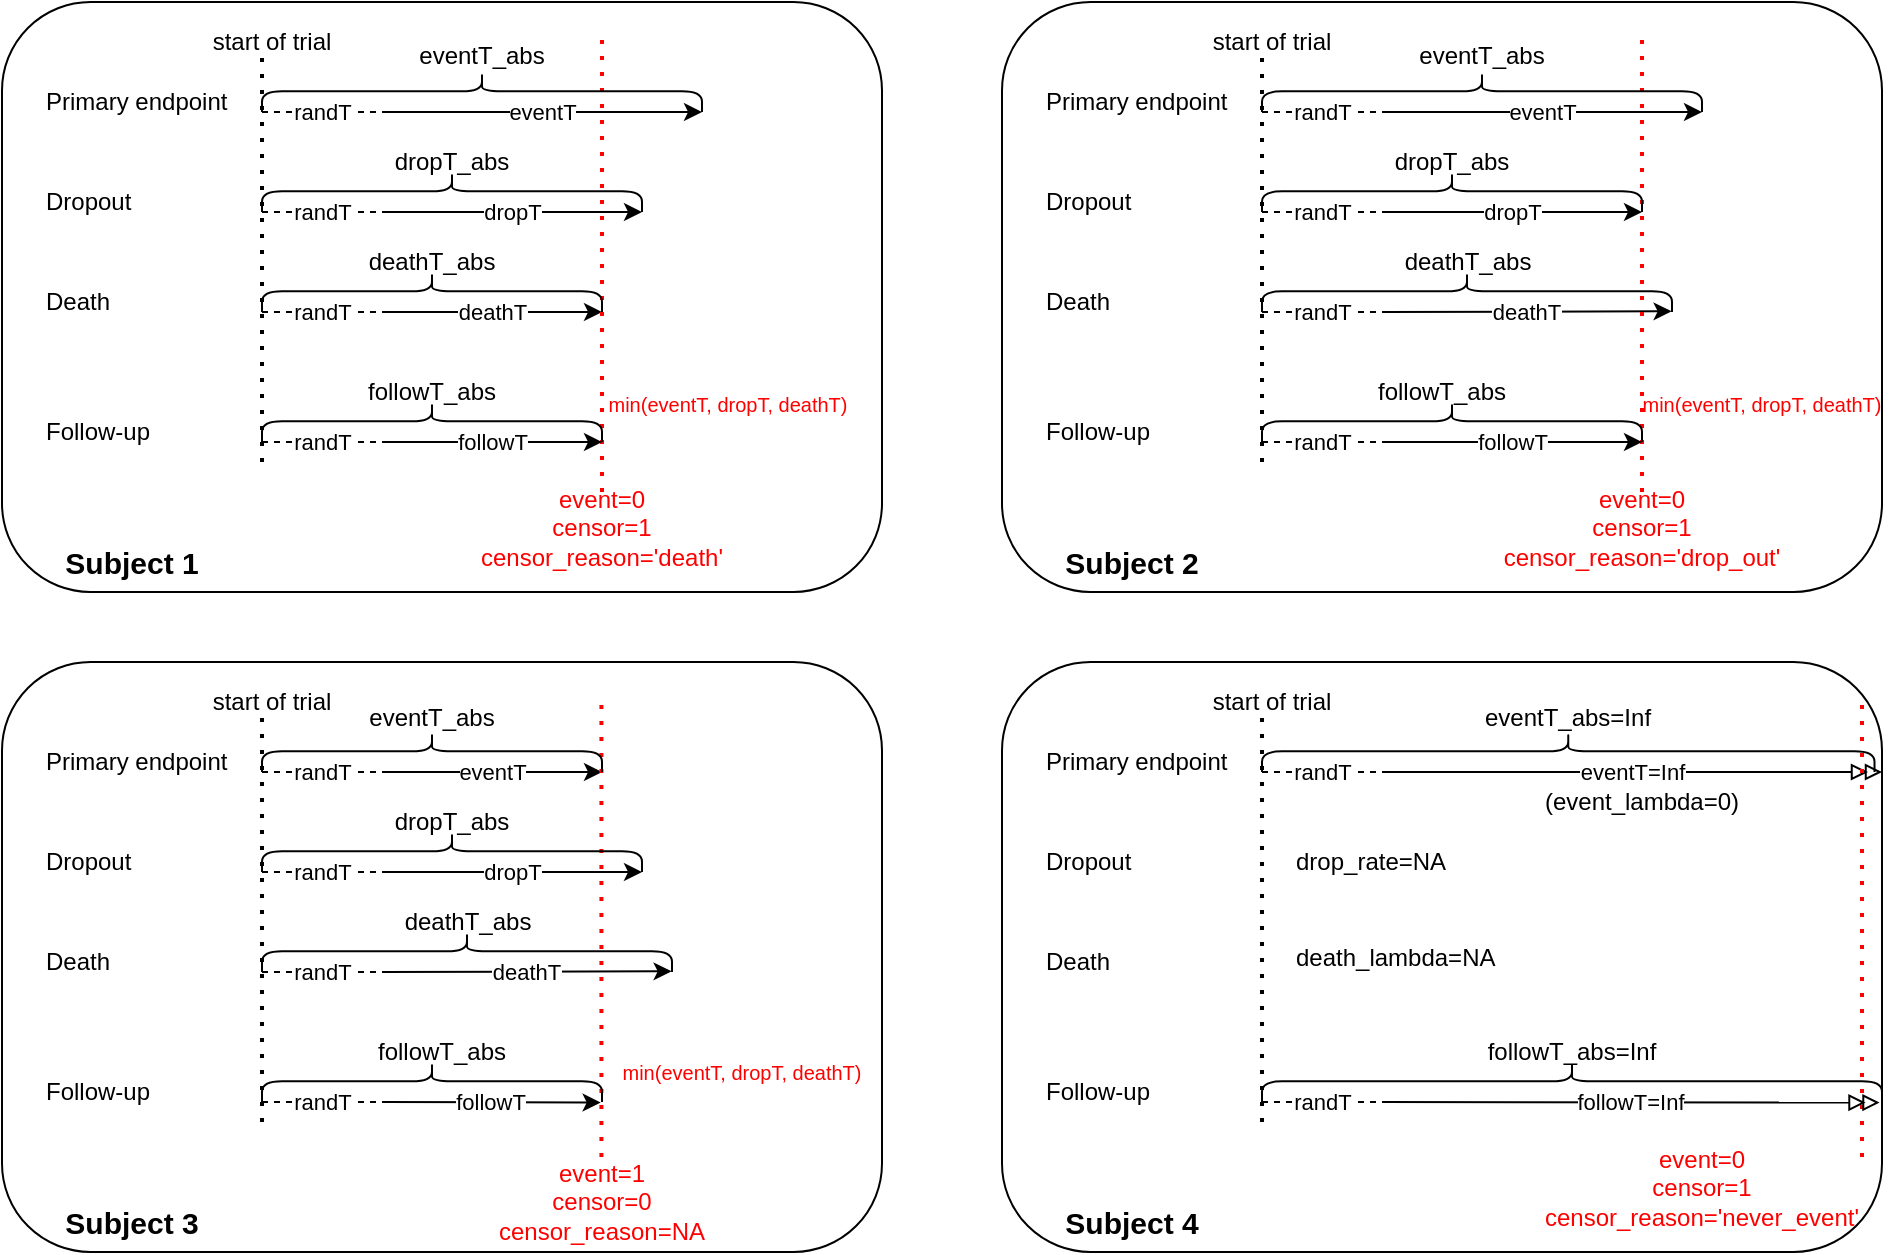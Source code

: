 <mxfile version="21.0.6" type="device"><diagram name="Page-1" id="hdJVWLx4rwf0YEgVmwR_"><mxGraphModel dx="1434" dy="764" grid="1" gridSize="10" guides="1" tooltips="1" connect="1" arrows="1" fold="1" page="1" pageScale="1" pageWidth="850" pageHeight="1100" math="0" shadow="0"><root><mxCell id="0"/><mxCell id="1" parent="0"/><mxCell id="ZsOKJCQxSOJqjVuLEOHI-35" value="" style="rounded=1;whiteSpace=wrap;html=1;" parent="1" vertex="1"><mxGeometry x="520" y="325" width="440" height="295" as="geometry"/></mxCell><mxCell id="ZsOKJCQxSOJqjVuLEOHI-33" value="" style="rounded=1;whiteSpace=wrap;html=1;" parent="1" vertex="1"><mxGeometry x="20" y="325" width="440" height="295" as="geometry"/></mxCell><mxCell id="ZsOKJCQxSOJqjVuLEOHI-1" value="dropT" style="endArrow=classic;html=1;rounded=0;" parent="1" edge="1"><mxGeometry width="50" height="50" relative="1" as="geometry"><mxPoint x="210" y="430" as="sourcePoint"/><mxPoint x="340" y="430" as="targetPoint"/></mxGeometry></mxCell><mxCell id="ZsOKJCQxSOJqjVuLEOHI-2" value="eventT" style="endArrow=classic;html=1;rounded=0;" parent="1" edge="1"><mxGeometry width="50" height="50" relative="1" as="geometry"><mxPoint x="210" y="380" as="sourcePoint"/><mxPoint x="370" y="380" as="targetPoint"/></mxGeometry></mxCell><mxCell id="ZsOKJCQxSOJqjVuLEOHI-3" value="deathT" style="endArrow=classic;html=1;rounded=0;" parent="1" edge="1"><mxGeometry width="50" height="50" relative="1" as="geometry"><mxPoint x="210" y="480" as="sourcePoint"/><mxPoint x="320" y="480" as="targetPoint"/></mxGeometry></mxCell><mxCell id="ZsOKJCQxSOJqjVuLEOHI-7" value="Primary endpoint" style="text;html=1;strokeColor=none;fillColor=none;align=left;verticalAlign=middle;whiteSpace=wrap;rounded=0;" parent="1" vertex="1"><mxGeometry x="40" y="360" width="110" height="30" as="geometry"/></mxCell><mxCell id="ZsOKJCQxSOJqjVuLEOHI-8" value="Dropout" style="text;html=1;strokeColor=none;fillColor=none;align=left;verticalAlign=middle;whiteSpace=wrap;rounded=0;" parent="1" vertex="1"><mxGeometry x="40" y="410" width="110" height="30" as="geometry"/></mxCell><mxCell id="ZsOKJCQxSOJqjVuLEOHI-9" value="Death" style="text;html=1;strokeColor=none;fillColor=none;align=left;verticalAlign=middle;whiteSpace=wrap;rounded=0;" parent="1" vertex="1"><mxGeometry x="40" y="460" width="110" height="30" as="geometry"/></mxCell><mxCell id="ZsOKJCQxSOJqjVuLEOHI-10" value="randT" style="endArrow=none;dashed=1;html=1;rounded=0;" parent="1" edge="1"><mxGeometry width="50" height="50" relative="1" as="geometry"><mxPoint x="150" y="380" as="sourcePoint"/><mxPoint x="210" y="380" as="targetPoint"/></mxGeometry></mxCell><mxCell id="ZsOKJCQxSOJqjVuLEOHI-11" value="randT" style="endArrow=none;dashed=1;html=1;rounded=0;" parent="1" edge="1"><mxGeometry width="50" height="50" relative="1" as="geometry"><mxPoint x="150" y="430" as="sourcePoint"/><mxPoint x="210" y="430" as="targetPoint"/></mxGeometry></mxCell><mxCell id="ZsOKJCQxSOJqjVuLEOHI-12" value="randT" style="endArrow=none;dashed=1;html=1;rounded=0;" parent="1" edge="1"><mxGeometry width="50" height="50" relative="1" as="geometry"><mxPoint x="150" y="480" as="sourcePoint"/><mxPoint x="210" y="480" as="targetPoint"/></mxGeometry></mxCell><mxCell id="ZsOKJCQxSOJqjVuLEOHI-15" value="" style="endArrow=none;dashed=1;html=1;dashPattern=1 3;strokeWidth=2;rounded=0;exitX=1;exitY=1;exitDx=0;exitDy=0;" parent="1" source="ZsOKJCQxSOJqjVuLEOHI-27" edge="1"><mxGeometry width="50" height="50" relative="1" as="geometry"><mxPoint x="150" y="470" as="sourcePoint"/><mxPoint x="150" y="350" as="targetPoint"/></mxGeometry></mxCell><mxCell id="ZsOKJCQxSOJqjVuLEOHI-16" value="start of trial" style="text;html=1;strokeColor=none;fillColor=none;align=center;verticalAlign=middle;whiteSpace=wrap;rounded=0;" parent="1" vertex="1"><mxGeometry x="100" y="330" width="110" height="30" as="geometry"/></mxCell><mxCell id="ZsOKJCQxSOJqjVuLEOHI-17" value="" style="endArrow=none;dashed=1;html=1;dashPattern=1 3;strokeWidth=2;rounded=0;strokeColor=#FF0000;" parent="1" edge="1"><mxGeometry width="50" height="50" relative="1" as="geometry"><mxPoint x="320" y="570" as="sourcePoint"/><mxPoint x="320" y="340" as="targetPoint"/></mxGeometry></mxCell><mxCell id="ZsOKJCQxSOJqjVuLEOHI-18" value="" style="shape=curlyBracket;whiteSpace=wrap;html=1;rounded=1;flipH=1;labelPosition=right;verticalLabelPosition=middle;align=left;verticalAlign=middle;rotation=-90;size=0.483;fillColor=default;" parent="1" vertex="1"><mxGeometry x="250" y="260" width="20" height="220" as="geometry"/></mxCell><mxCell id="ZsOKJCQxSOJqjVuLEOHI-20" value="eventT_abs" style="text;html=1;strokeColor=none;fillColor=none;align=center;verticalAlign=middle;whiteSpace=wrap;rounded=0;" parent="1" vertex="1"><mxGeometry x="230" y="337" width="60" height="30" as="geometry"/></mxCell><mxCell id="ZsOKJCQxSOJqjVuLEOHI-21" value="" style="shape=curlyBracket;whiteSpace=wrap;html=1;rounded=1;flipH=1;labelPosition=right;verticalLabelPosition=middle;align=left;verticalAlign=middle;rotation=-90;size=0.483;fillColor=default;" parent="1" vertex="1"><mxGeometry x="235" y="325" width="20" height="190" as="geometry"/></mxCell><mxCell id="ZsOKJCQxSOJqjVuLEOHI-22" value="" style="shape=curlyBracket;whiteSpace=wrap;html=1;rounded=1;flipH=1;labelPosition=right;verticalLabelPosition=middle;align=left;verticalAlign=middle;rotation=-90;size=0.483;fillColor=default;" parent="1" vertex="1"><mxGeometry x="225" y="385" width="20" height="170" as="geometry"/></mxCell><mxCell id="ZsOKJCQxSOJqjVuLEOHI-24" value="dropT_abs" style="text;html=1;strokeColor=none;fillColor=none;align=center;verticalAlign=middle;whiteSpace=wrap;rounded=0;" parent="1" vertex="1"><mxGeometry x="215" y="390" width="60" height="30" as="geometry"/></mxCell><mxCell id="ZsOKJCQxSOJqjVuLEOHI-25" value="deathT_abs" style="text;html=1;strokeColor=none;fillColor=none;align=center;verticalAlign=middle;whiteSpace=wrap;rounded=0;" parent="1" vertex="1"><mxGeometry x="205" y="440" width="60" height="30" as="geometry"/></mxCell><mxCell id="ZsOKJCQxSOJqjVuLEOHI-26" value="followT" style="endArrow=classic;html=1;rounded=0;" parent="1" edge="1"><mxGeometry width="50" height="50" relative="1" as="geometry"><mxPoint x="210" y="545" as="sourcePoint"/><mxPoint x="320" y="545" as="targetPoint"/></mxGeometry></mxCell><mxCell id="ZsOKJCQxSOJqjVuLEOHI-27" value="Follow-up" style="text;html=1;strokeColor=none;fillColor=none;align=left;verticalAlign=middle;whiteSpace=wrap;rounded=0;" parent="1" vertex="1"><mxGeometry x="40" y="525" width="110" height="30" as="geometry"/></mxCell><mxCell id="ZsOKJCQxSOJqjVuLEOHI-28" value="randT" style="endArrow=none;dashed=1;html=1;rounded=0;" parent="1" edge="1"><mxGeometry width="50" height="50" relative="1" as="geometry"><mxPoint x="150" y="545" as="sourcePoint"/><mxPoint x="210" y="545" as="targetPoint"/></mxGeometry></mxCell><mxCell id="ZsOKJCQxSOJqjVuLEOHI-29" value="" style="shape=curlyBracket;whiteSpace=wrap;html=1;rounded=1;flipH=1;labelPosition=right;verticalLabelPosition=middle;align=left;verticalAlign=middle;rotation=-90;size=0.483;fillColor=default;" parent="1" vertex="1"><mxGeometry x="225" y="450" width="20" height="170" as="geometry"/></mxCell><mxCell id="ZsOKJCQxSOJqjVuLEOHI-30" value="followT_abs" style="text;html=1;strokeColor=none;fillColor=none;align=center;verticalAlign=middle;whiteSpace=wrap;rounded=0;" parent="1" vertex="1"><mxGeometry x="205" y="505" width="60" height="30" as="geometry"/></mxCell><mxCell id="ZsOKJCQxSOJqjVuLEOHI-31" value="min(eventT, dropT, deathT)" style="text;html=1;strokeColor=none;fillColor=none;align=center;verticalAlign=middle;whiteSpace=wrap;rounded=0;fontSize=10;fontColor=#ff0000;" parent="1" vertex="1"><mxGeometry x="313" y="511" width="140" height="30" as="geometry"/></mxCell><mxCell id="ZsOKJCQxSOJqjVuLEOHI-32" value="event=0&lt;br&gt;censor=1&lt;br&gt;censor_reason='death'" style="text;html=1;strokeColor=none;fillColor=none;align=center;verticalAlign=middle;whiteSpace=wrap;rounded=0;fontColor=#ff0000;" parent="1" vertex="1"><mxGeometry x="290" y="572.5" width="60" height="30" as="geometry"/></mxCell><mxCell id="ZsOKJCQxSOJqjVuLEOHI-34" value="Subject 1" style="text;html=1;strokeColor=none;fillColor=none;align=center;verticalAlign=middle;whiteSpace=wrap;rounded=0;fontStyle=1;fontSize=15;" parent="1" vertex="1"><mxGeometry x="40" y="590" width="90" height="30" as="geometry"/></mxCell><mxCell id="ZsOKJCQxSOJqjVuLEOHI-36" value="dropT" style="endArrow=classic;html=1;rounded=0;" parent="1" edge="1"><mxGeometry width="50" height="50" relative="1" as="geometry"><mxPoint x="710" y="430" as="sourcePoint"/><mxPoint x="840" y="430" as="targetPoint"/></mxGeometry></mxCell><mxCell id="ZsOKJCQxSOJqjVuLEOHI-37" value="eventT" style="endArrow=classic;html=1;rounded=0;" parent="1" edge="1"><mxGeometry width="50" height="50" relative="1" as="geometry"><mxPoint x="710" y="380" as="sourcePoint"/><mxPoint x="870" y="380" as="targetPoint"/></mxGeometry></mxCell><mxCell id="ZsOKJCQxSOJqjVuLEOHI-38" value="deathT" style="endArrow=classic;html=1;rounded=0;entryX=0.983;entryY=0.999;entryDx=0;entryDy=0;entryPerimeter=0;" parent="1" target="ZsOKJCQxSOJqjVuLEOHI-51" edge="1"><mxGeometry width="50" height="50" relative="1" as="geometry"><mxPoint x="710" y="480" as="sourcePoint"/><mxPoint x="850" y="480" as="targetPoint"/></mxGeometry></mxCell><mxCell id="ZsOKJCQxSOJqjVuLEOHI-39" value="Primary endpoint" style="text;html=1;strokeColor=none;fillColor=none;align=left;verticalAlign=middle;whiteSpace=wrap;rounded=0;" parent="1" vertex="1"><mxGeometry x="540" y="360" width="110" height="30" as="geometry"/></mxCell><mxCell id="ZsOKJCQxSOJqjVuLEOHI-40" value="Dropout" style="text;html=1;strokeColor=none;fillColor=none;align=left;verticalAlign=middle;whiteSpace=wrap;rounded=0;" parent="1" vertex="1"><mxGeometry x="540" y="410" width="110" height="30" as="geometry"/></mxCell><mxCell id="ZsOKJCQxSOJqjVuLEOHI-41" value="Death" style="text;html=1;strokeColor=none;fillColor=none;align=left;verticalAlign=middle;whiteSpace=wrap;rounded=0;" parent="1" vertex="1"><mxGeometry x="540" y="460" width="110" height="30" as="geometry"/></mxCell><mxCell id="ZsOKJCQxSOJqjVuLEOHI-42" value="randT" style="endArrow=none;dashed=1;html=1;rounded=0;" parent="1" edge="1"><mxGeometry width="50" height="50" relative="1" as="geometry"><mxPoint x="650" y="380" as="sourcePoint"/><mxPoint x="710" y="380" as="targetPoint"/></mxGeometry></mxCell><mxCell id="ZsOKJCQxSOJqjVuLEOHI-43" value="randT" style="endArrow=none;dashed=1;html=1;rounded=0;" parent="1" edge="1"><mxGeometry width="50" height="50" relative="1" as="geometry"><mxPoint x="650" y="430" as="sourcePoint"/><mxPoint x="710" y="430" as="targetPoint"/></mxGeometry></mxCell><mxCell id="ZsOKJCQxSOJqjVuLEOHI-44" value="randT" style="endArrow=none;dashed=1;html=1;rounded=0;" parent="1" edge="1"><mxGeometry width="50" height="50" relative="1" as="geometry"><mxPoint x="650" y="480" as="sourcePoint"/><mxPoint x="710" y="480" as="targetPoint"/></mxGeometry></mxCell><mxCell id="ZsOKJCQxSOJqjVuLEOHI-45" value="" style="endArrow=none;dashed=1;html=1;dashPattern=1 3;strokeWidth=2;rounded=0;exitX=1;exitY=1;exitDx=0;exitDy=0;" parent="1" source="ZsOKJCQxSOJqjVuLEOHI-55" edge="1"><mxGeometry width="50" height="50" relative="1" as="geometry"><mxPoint x="650" y="470" as="sourcePoint"/><mxPoint x="650" y="350" as="targetPoint"/></mxGeometry></mxCell><mxCell id="ZsOKJCQxSOJqjVuLEOHI-46" value="start of trial" style="text;html=1;strokeColor=none;fillColor=none;align=center;verticalAlign=middle;whiteSpace=wrap;rounded=0;" parent="1" vertex="1"><mxGeometry x="600" y="330" width="110" height="30" as="geometry"/></mxCell><mxCell id="ZsOKJCQxSOJqjVuLEOHI-47" value="" style="endArrow=none;dashed=1;html=1;dashPattern=1 3;strokeWidth=2;rounded=0;strokeColor=#FF0000;" parent="1" edge="1"><mxGeometry width="50" height="50" relative="1" as="geometry"><mxPoint x="840" y="570" as="sourcePoint"/><mxPoint x="840" y="340" as="targetPoint"/></mxGeometry></mxCell><mxCell id="ZsOKJCQxSOJqjVuLEOHI-48" value="" style="shape=curlyBracket;whiteSpace=wrap;html=1;rounded=1;flipH=1;labelPosition=right;verticalLabelPosition=middle;align=left;verticalAlign=middle;rotation=-90;size=0.483;fillColor=default;" parent="1" vertex="1"><mxGeometry x="750" y="260" width="20" height="220" as="geometry"/></mxCell><mxCell id="ZsOKJCQxSOJqjVuLEOHI-49" value="eventT_abs" style="text;html=1;strokeColor=none;fillColor=none;align=center;verticalAlign=middle;whiteSpace=wrap;rounded=0;" parent="1" vertex="1"><mxGeometry x="730" y="337" width="60" height="30" as="geometry"/></mxCell><mxCell id="ZsOKJCQxSOJqjVuLEOHI-50" value="" style="shape=curlyBracket;whiteSpace=wrap;html=1;rounded=1;flipH=1;labelPosition=right;verticalLabelPosition=middle;align=left;verticalAlign=middle;rotation=-90;size=0.483;fillColor=default;" parent="1" vertex="1"><mxGeometry x="735" y="325" width="20" height="190" as="geometry"/></mxCell><mxCell id="ZsOKJCQxSOJqjVuLEOHI-51" value="" style="shape=curlyBracket;whiteSpace=wrap;html=1;rounded=1;flipH=1;labelPosition=right;verticalLabelPosition=middle;align=left;verticalAlign=middle;rotation=-90;size=0.483;fillColor=default;" parent="1" vertex="1"><mxGeometry x="742.5" y="367.5" width="20" height="205" as="geometry"/></mxCell><mxCell id="ZsOKJCQxSOJqjVuLEOHI-52" value="dropT_abs" style="text;html=1;strokeColor=none;fillColor=none;align=center;verticalAlign=middle;whiteSpace=wrap;rounded=0;" parent="1" vertex="1"><mxGeometry x="715" y="390" width="60" height="30" as="geometry"/></mxCell><mxCell id="ZsOKJCQxSOJqjVuLEOHI-53" value="deathT_abs" style="text;html=1;strokeColor=none;fillColor=none;align=center;verticalAlign=middle;whiteSpace=wrap;rounded=0;" parent="1" vertex="1"><mxGeometry x="722.5" y="440" width="60" height="30" as="geometry"/></mxCell><mxCell id="ZsOKJCQxSOJqjVuLEOHI-54" value="followT" style="endArrow=classic;html=1;rounded=0;" parent="1" edge="1"><mxGeometry width="50" height="50" relative="1" as="geometry"><mxPoint x="710" y="545" as="sourcePoint"/><mxPoint x="840" y="545" as="targetPoint"/></mxGeometry></mxCell><mxCell id="ZsOKJCQxSOJqjVuLEOHI-55" value="Follow-up" style="text;html=1;strokeColor=none;fillColor=none;align=left;verticalAlign=middle;whiteSpace=wrap;rounded=0;" parent="1" vertex="1"><mxGeometry x="540" y="525" width="110" height="30" as="geometry"/></mxCell><mxCell id="ZsOKJCQxSOJqjVuLEOHI-56" value="randT" style="endArrow=none;dashed=1;html=1;rounded=0;" parent="1" edge="1"><mxGeometry width="50" height="50" relative="1" as="geometry"><mxPoint x="650" y="545" as="sourcePoint"/><mxPoint x="710" y="545" as="targetPoint"/></mxGeometry></mxCell><mxCell id="ZsOKJCQxSOJqjVuLEOHI-57" value="" style="shape=curlyBracket;whiteSpace=wrap;html=1;rounded=1;flipH=1;labelPosition=right;verticalLabelPosition=middle;align=left;verticalAlign=middle;rotation=-90;size=0.483;fillColor=default;" parent="1" vertex="1"><mxGeometry x="735" y="440" width="20" height="190" as="geometry"/></mxCell><mxCell id="ZsOKJCQxSOJqjVuLEOHI-58" value="followT_abs" style="text;html=1;strokeColor=none;fillColor=none;align=center;verticalAlign=middle;whiteSpace=wrap;rounded=0;" parent="1" vertex="1"><mxGeometry x="710" y="505" width="60" height="30" as="geometry"/></mxCell><mxCell id="ZsOKJCQxSOJqjVuLEOHI-59" value="min(eventT, dropT, deathT)" style="text;html=1;strokeColor=none;fillColor=none;align=center;verticalAlign=middle;whiteSpace=wrap;rounded=0;fontSize=10;fontColor=#ff0000;" parent="1" vertex="1"><mxGeometry x="830" y="511" width="140" height="30" as="geometry"/></mxCell><mxCell id="ZsOKJCQxSOJqjVuLEOHI-60" value="event=0&lt;br&gt;censor=1&lt;br&gt;censor_reason='drop_out'" style="text;html=1;strokeColor=none;fillColor=none;align=center;verticalAlign=middle;whiteSpace=wrap;rounded=0;fontColor=#ff0000;" parent="1" vertex="1"><mxGeometry x="810" y="572.5" width="60" height="30" as="geometry"/></mxCell><mxCell id="ZsOKJCQxSOJqjVuLEOHI-61" value="Subject 2" style="text;html=1;strokeColor=none;fillColor=none;align=center;verticalAlign=middle;whiteSpace=wrap;rounded=0;fontStyle=1;fontSize=15;" parent="1" vertex="1"><mxGeometry x="540" y="590" width="90" height="30" as="geometry"/></mxCell><mxCell id="ZsOKJCQxSOJqjVuLEOHI-62" value="" style="rounded=1;whiteSpace=wrap;html=1;" parent="1" vertex="1"><mxGeometry x="20" y="655" width="440" height="295" as="geometry"/></mxCell><mxCell id="ZsOKJCQxSOJqjVuLEOHI-63" value="dropT" style="endArrow=classic;html=1;rounded=0;" parent="1" edge="1"><mxGeometry width="50" height="50" relative="1" as="geometry"><mxPoint x="210" y="760" as="sourcePoint"/><mxPoint x="340" y="760" as="targetPoint"/></mxGeometry></mxCell><mxCell id="ZsOKJCQxSOJqjVuLEOHI-64" value="eventT" style="endArrow=classic;html=1;rounded=0;" parent="1" edge="1"><mxGeometry width="50" height="50" relative="1" as="geometry"><mxPoint x="210" y="710" as="sourcePoint"/><mxPoint x="320" y="710" as="targetPoint"/></mxGeometry></mxCell><mxCell id="ZsOKJCQxSOJqjVuLEOHI-65" value="deathT" style="endArrow=classic;html=1;rounded=0;entryX=0.983;entryY=0.999;entryDx=0;entryDy=0;entryPerimeter=0;" parent="1" target="ZsOKJCQxSOJqjVuLEOHI-78" edge="1"><mxGeometry width="50" height="50" relative="1" as="geometry"><mxPoint x="210" y="810" as="sourcePoint"/><mxPoint x="350" y="810" as="targetPoint"/></mxGeometry></mxCell><mxCell id="ZsOKJCQxSOJqjVuLEOHI-66" value="Primary endpoint" style="text;html=1;strokeColor=none;fillColor=none;align=left;verticalAlign=middle;whiteSpace=wrap;rounded=0;" parent="1" vertex="1"><mxGeometry x="40" y="690" width="110" height="30" as="geometry"/></mxCell><mxCell id="ZsOKJCQxSOJqjVuLEOHI-67" value="Dropout" style="text;html=1;strokeColor=none;fillColor=none;align=left;verticalAlign=middle;whiteSpace=wrap;rounded=0;" parent="1" vertex="1"><mxGeometry x="40" y="740" width="110" height="30" as="geometry"/></mxCell><mxCell id="ZsOKJCQxSOJqjVuLEOHI-68" value="Death" style="text;html=1;strokeColor=none;fillColor=none;align=left;verticalAlign=middle;whiteSpace=wrap;rounded=0;" parent="1" vertex="1"><mxGeometry x="40" y="790" width="110" height="30" as="geometry"/></mxCell><mxCell id="ZsOKJCQxSOJqjVuLEOHI-69" value="randT" style="endArrow=none;dashed=1;html=1;rounded=0;" parent="1" edge="1"><mxGeometry width="50" height="50" relative="1" as="geometry"><mxPoint x="150" y="710" as="sourcePoint"/><mxPoint x="210" y="710" as="targetPoint"/></mxGeometry></mxCell><mxCell id="ZsOKJCQxSOJqjVuLEOHI-70" value="randT" style="endArrow=none;dashed=1;html=1;rounded=0;" parent="1" edge="1"><mxGeometry width="50" height="50" relative="1" as="geometry"><mxPoint x="150" y="760" as="sourcePoint"/><mxPoint x="210" y="760" as="targetPoint"/></mxGeometry></mxCell><mxCell id="ZsOKJCQxSOJqjVuLEOHI-71" value="randT" style="endArrow=none;dashed=1;html=1;rounded=0;" parent="1" edge="1"><mxGeometry width="50" height="50" relative="1" as="geometry"><mxPoint x="150" y="810" as="sourcePoint"/><mxPoint x="210" y="810" as="targetPoint"/></mxGeometry></mxCell><mxCell id="ZsOKJCQxSOJqjVuLEOHI-72" value="" style="endArrow=none;dashed=1;html=1;dashPattern=1 3;strokeWidth=2;rounded=0;exitX=1;exitY=1;exitDx=0;exitDy=0;" parent="1" source="ZsOKJCQxSOJqjVuLEOHI-82" edge="1"><mxGeometry width="50" height="50" relative="1" as="geometry"><mxPoint x="150" y="800" as="sourcePoint"/><mxPoint x="150" y="680" as="targetPoint"/></mxGeometry></mxCell><mxCell id="ZsOKJCQxSOJqjVuLEOHI-73" value="start of trial" style="text;html=1;strokeColor=none;fillColor=none;align=center;verticalAlign=middle;whiteSpace=wrap;rounded=0;" parent="1" vertex="1"><mxGeometry x="100" y="660" width="110" height="30" as="geometry"/></mxCell><mxCell id="ZsOKJCQxSOJqjVuLEOHI-74" value="" style="endArrow=none;dashed=1;html=1;dashPattern=1 3;strokeWidth=2;rounded=0;strokeColor=#FF0000;" parent="1" edge="1"><mxGeometry width="50" height="50" relative="1" as="geometry"><mxPoint x="319.71" y="902.5" as="sourcePoint"/><mxPoint x="319.71" y="672.5" as="targetPoint"/></mxGeometry></mxCell><mxCell id="ZsOKJCQxSOJqjVuLEOHI-75" value="" style="shape=curlyBracket;whiteSpace=wrap;html=1;rounded=1;flipH=1;labelPosition=right;verticalLabelPosition=middle;align=left;verticalAlign=middle;rotation=-90;size=0.483;fillColor=default;" parent="1" vertex="1"><mxGeometry x="225" y="615" width="20" height="170" as="geometry"/></mxCell><mxCell id="ZsOKJCQxSOJqjVuLEOHI-76" value="eventT_abs" style="text;html=1;strokeColor=none;fillColor=none;align=center;verticalAlign=middle;whiteSpace=wrap;rounded=0;" parent="1" vertex="1"><mxGeometry x="205" y="667.5" width="60" height="30" as="geometry"/></mxCell><mxCell id="ZsOKJCQxSOJqjVuLEOHI-77" value="" style="shape=curlyBracket;whiteSpace=wrap;html=1;rounded=1;flipH=1;labelPosition=right;verticalLabelPosition=middle;align=left;verticalAlign=middle;rotation=-90;size=0.483;fillColor=default;" parent="1" vertex="1"><mxGeometry x="235" y="655" width="20" height="190" as="geometry"/></mxCell><mxCell id="ZsOKJCQxSOJqjVuLEOHI-78" value="" style="shape=curlyBracket;whiteSpace=wrap;html=1;rounded=1;flipH=1;labelPosition=right;verticalLabelPosition=middle;align=left;verticalAlign=middle;rotation=-90;size=0.483;fillColor=default;" parent="1" vertex="1"><mxGeometry x="242.5" y="697.5" width="20" height="205" as="geometry"/></mxCell><mxCell id="ZsOKJCQxSOJqjVuLEOHI-79" value="dropT_abs" style="text;html=1;strokeColor=none;fillColor=none;align=center;verticalAlign=middle;whiteSpace=wrap;rounded=0;" parent="1" vertex="1"><mxGeometry x="215" y="720" width="60" height="30" as="geometry"/></mxCell><mxCell id="ZsOKJCQxSOJqjVuLEOHI-80" value="deathT_abs" style="text;html=1;strokeColor=none;fillColor=none;align=center;verticalAlign=middle;whiteSpace=wrap;rounded=0;" parent="1" vertex="1"><mxGeometry x="222.5" y="770" width="60" height="30" as="geometry"/></mxCell><mxCell id="ZsOKJCQxSOJqjVuLEOHI-81" value="followT" style="endArrow=classic;html=1;rounded=0;entryX=1.014;entryY=0.996;entryDx=0;entryDy=0;entryPerimeter=0;" parent="1" target="ZsOKJCQxSOJqjVuLEOHI-84" edge="1"><mxGeometry width="50" height="50" relative="1" as="geometry"><mxPoint x="210" y="875" as="sourcePoint"/><mxPoint x="340" y="875" as="targetPoint"/></mxGeometry></mxCell><mxCell id="ZsOKJCQxSOJqjVuLEOHI-82" value="Follow-up" style="text;html=1;strokeColor=none;fillColor=none;align=left;verticalAlign=middle;whiteSpace=wrap;rounded=0;" parent="1" vertex="1"><mxGeometry x="40" y="855" width="110" height="30" as="geometry"/></mxCell><mxCell id="ZsOKJCQxSOJqjVuLEOHI-83" value="randT" style="endArrow=none;dashed=1;html=1;rounded=0;" parent="1" edge="1"><mxGeometry width="50" height="50" relative="1" as="geometry"><mxPoint x="150" y="875" as="sourcePoint"/><mxPoint x="210" y="875" as="targetPoint"/></mxGeometry></mxCell><mxCell id="ZsOKJCQxSOJqjVuLEOHI-84" value="" style="shape=curlyBracket;whiteSpace=wrap;html=1;rounded=1;flipH=1;labelPosition=right;verticalLabelPosition=middle;align=left;verticalAlign=middle;rotation=-90;size=0.483;fillColor=default;" parent="1" vertex="1"><mxGeometry x="225" y="780" width="20" height="170" as="geometry"/></mxCell><mxCell id="ZsOKJCQxSOJqjVuLEOHI-85" value="followT_abs" style="text;html=1;strokeColor=none;fillColor=none;align=center;verticalAlign=middle;whiteSpace=wrap;rounded=0;" parent="1" vertex="1"><mxGeometry x="210" y="835" width="60" height="30" as="geometry"/></mxCell><mxCell id="ZsOKJCQxSOJqjVuLEOHI-86" value="min(eventT, dropT, deathT)" style="text;html=1;strokeColor=none;fillColor=none;align=center;verticalAlign=middle;whiteSpace=wrap;rounded=0;fontSize=10;fontColor=#ff0000;" parent="1" vertex="1"><mxGeometry x="320" y="845" width="140" height="30" as="geometry"/></mxCell><mxCell id="ZsOKJCQxSOJqjVuLEOHI-87" value="event=1&lt;br&gt;censor=0&lt;br&gt;censor_reason=NA" style="text;html=1;strokeColor=none;fillColor=none;align=center;verticalAlign=middle;whiteSpace=wrap;rounded=0;fontColor=#ff0000;" parent="1" vertex="1"><mxGeometry x="290" y="910" width="60" height="30" as="geometry"/></mxCell><mxCell id="ZsOKJCQxSOJqjVuLEOHI-88" value="Subject 3" style="text;html=1;strokeColor=none;fillColor=none;align=center;verticalAlign=middle;whiteSpace=wrap;rounded=0;fontStyle=1;fontSize=15;" parent="1" vertex="1"><mxGeometry x="40" y="920" width="90" height="30" as="geometry"/></mxCell><mxCell id="ZsOKJCQxSOJqjVuLEOHI-90" value="" style="rounded=1;whiteSpace=wrap;html=1;" parent="1" vertex="1"><mxGeometry x="520" y="655" width="440" height="295" as="geometry"/></mxCell><mxCell id="ZsOKJCQxSOJqjVuLEOHI-92" value="eventT=Inf" style="endArrow=doubleBlock;html=1;rounded=0;endFill=0;" parent="1" edge="1"><mxGeometry width="50" height="50" relative="1" as="geometry"><mxPoint x="710" y="710" as="sourcePoint"/><mxPoint x="960" y="710" as="targetPoint"/></mxGeometry></mxCell><mxCell id="ZsOKJCQxSOJqjVuLEOHI-94" value="Primary endpoint" style="text;html=1;strokeColor=none;fillColor=none;align=left;verticalAlign=middle;whiteSpace=wrap;rounded=0;" parent="1" vertex="1"><mxGeometry x="540" y="690" width="110" height="30" as="geometry"/></mxCell><mxCell id="ZsOKJCQxSOJqjVuLEOHI-95" value="Dropout" style="text;html=1;strokeColor=none;fillColor=none;align=left;verticalAlign=middle;whiteSpace=wrap;rounded=0;" parent="1" vertex="1"><mxGeometry x="540" y="740" width="110" height="30" as="geometry"/></mxCell><mxCell id="ZsOKJCQxSOJqjVuLEOHI-96" value="Death" style="text;html=1;strokeColor=none;fillColor=none;align=left;verticalAlign=middle;whiteSpace=wrap;rounded=0;" parent="1" vertex="1"><mxGeometry x="540" y="790" width="110" height="30" as="geometry"/></mxCell><mxCell id="ZsOKJCQxSOJqjVuLEOHI-97" value="randT" style="endArrow=none;dashed=1;html=1;rounded=0;" parent="1" edge="1"><mxGeometry width="50" height="50" relative="1" as="geometry"><mxPoint x="650" y="710" as="sourcePoint"/><mxPoint x="710" y="710" as="targetPoint"/></mxGeometry></mxCell><mxCell id="ZsOKJCQxSOJqjVuLEOHI-100" value="" style="endArrow=none;dashed=1;html=1;dashPattern=1 3;strokeWidth=2;rounded=0;exitX=1;exitY=1;exitDx=0;exitDy=0;" parent="1" source="ZsOKJCQxSOJqjVuLEOHI-110" edge="1"><mxGeometry width="50" height="50" relative="1" as="geometry"><mxPoint x="650" y="800" as="sourcePoint"/><mxPoint x="650" y="680" as="targetPoint"/></mxGeometry></mxCell><mxCell id="ZsOKJCQxSOJqjVuLEOHI-101" value="start of trial" style="text;html=1;strokeColor=none;fillColor=none;align=center;verticalAlign=middle;whiteSpace=wrap;rounded=0;" parent="1" vertex="1"><mxGeometry x="600" y="660" width="110" height="30" as="geometry"/></mxCell><mxCell id="ZsOKJCQxSOJqjVuLEOHI-102" value="" style="endArrow=none;dashed=1;html=1;dashPattern=1 3;strokeWidth=2;rounded=0;strokeColor=#FF0000;" parent="1" edge="1"><mxGeometry width="50" height="50" relative="1" as="geometry"><mxPoint x="950" y="902.5" as="sourcePoint"/><mxPoint x="950" y="672.5" as="targetPoint"/></mxGeometry></mxCell><mxCell id="ZsOKJCQxSOJqjVuLEOHI-103" value="" style="shape=curlyBracket;whiteSpace=wrap;html=1;rounded=1;flipH=1;labelPosition=right;verticalLabelPosition=middle;align=left;verticalAlign=middle;rotation=-90;size=0.483;fillColor=default;" parent="1" vertex="1"><mxGeometry x="793.13" y="546.88" width="20" height="306.25" as="geometry"/></mxCell><mxCell id="ZsOKJCQxSOJqjVuLEOHI-104" value="eventT_abs=Inf" style="text;html=1;strokeColor=none;fillColor=none;align=center;verticalAlign=middle;whiteSpace=wrap;rounded=0;" parent="1" vertex="1"><mxGeometry x="773.13" y="667.5" width="60" height="30" as="geometry"/></mxCell><mxCell id="ZsOKJCQxSOJqjVuLEOHI-109" value="followT=Inf" style="endArrow=doubleBlock;html=1;rounded=0;entryX=1.014;entryY=0.996;entryDx=0;entryDy=0;entryPerimeter=0;endFill=0;" parent="1" target="ZsOKJCQxSOJqjVuLEOHI-112" edge="1"><mxGeometry width="50" height="50" relative="1" as="geometry"><mxPoint x="710" y="875" as="sourcePoint"/><mxPoint x="840" y="875" as="targetPoint"/></mxGeometry></mxCell><mxCell id="ZsOKJCQxSOJqjVuLEOHI-110" value="Follow-up" style="text;html=1;strokeColor=none;fillColor=none;align=left;verticalAlign=middle;whiteSpace=wrap;rounded=0;" parent="1" vertex="1"><mxGeometry x="540" y="855" width="110" height="30" as="geometry"/></mxCell><mxCell id="ZsOKJCQxSOJqjVuLEOHI-111" value="randT" style="endArrow=none;dashed=1;html=1;rounded=0;" parent="1" edge="1"><mxGeometry width="50" height="50" relative="1" as="geometry"><mxPoint x="650" y="875" as="sourcePoint"/><mxPoint x="710" y="875" as="targetPoint"/></mxGeometry></mxCell><mxCell id="ZsOKJCQxSOJqjVuLEOHI-112" value="" style="shape=curlyBracket;whiteSpace=wrap;html=1;rounded=1;flipH=1;labelPosition=right;verticalLabelPosition=middle;align=left;verticalAlign=middle;rotation=-90;size=0.483;fillColor=default;" parent="1" vertex="1"><mxGeometry x="795" y="710" width="20" height="310" as="geometry"/></mxCell><mxCell id="ZsOKJCQxSOJqjVuLEOHI-113" value="followT_abs=Inf" style="text;html=1;strokeColor=none;fillColor=none;align=center;verticalAlign=middle;whiteSpace=wrap;rounded=0;" parent="1" vertex="1"><mxGeometry x="775" y="835" width="60" height="30" as="geometry"/></mxCell><mxCell id="ZsOKJCQxSOJqjVuLEOHI-115" value="event=0&lt;br&gt;censor=1&lt;br&gt;censor_reason='never_event'" style="text;html=1;strokeColor=none;fillColor=none;align=center;verticalAlign=middle;whiteSpace=wrap;rounded=0;fontColor=#ff0000;" parent="1" vertex="1"><mxGeometry x="840" y="902.5" width="60" height="30" as="geometry"/></mxCell><mxCell id="ZsOKJCQxSOJqjVuLEOHI-116" value="Subject 4" style="text;html=1;strokeColor=none;fillColor=none;align=center;verticalAlign=middle;whiteSpace=wrap;rounded=0;fontStyle=1;fontSize=15;" parent="1" vertex="1"><mxGeometry x="540" y="920" width="90" height="30" as="geometry"/></mxCell><mxCell id="ZsOKJCQxSOJqjVuLEOHI-117" value="drop_rate=NA" style="text;html=1;strokeColor=none;fillColor=none;align=left;verticalAlign=middle;whiteSpace=wrap;rounded=0;" parent="1" vertex="1"><mxGeometry x="665" y="740" width="60" height="30" as="geometry"/></mxCell><mxCell id="ZsOKJCQxSOJqjVuLEOHI-118" value="death_lambda=NA" style="text;html=1;strokeColor=none;fillColor=none;align=left;verticalAlign=middle;whiteSpace=wrap;rounded=0;" parent="1" vertex="1"><mxGeometry x="665" y="787.5" width="60" height="30" as="geometry"/></mxCell><mxCell id="ZsOKJCQxSOJqjVuLEOHI-119" value="(event_lambda=0)" style="text;html=1;strokeColor=none;fillColor=none;align=center;verticalAlign=middle;whiteSpace=wrap;rounded=0;" parent="1" vertex="1"><mxGeometry x="810" y="710" width="60" height="30" as="geometry"/></mxCell></root></mxGraphModel></diagram></mxfile>